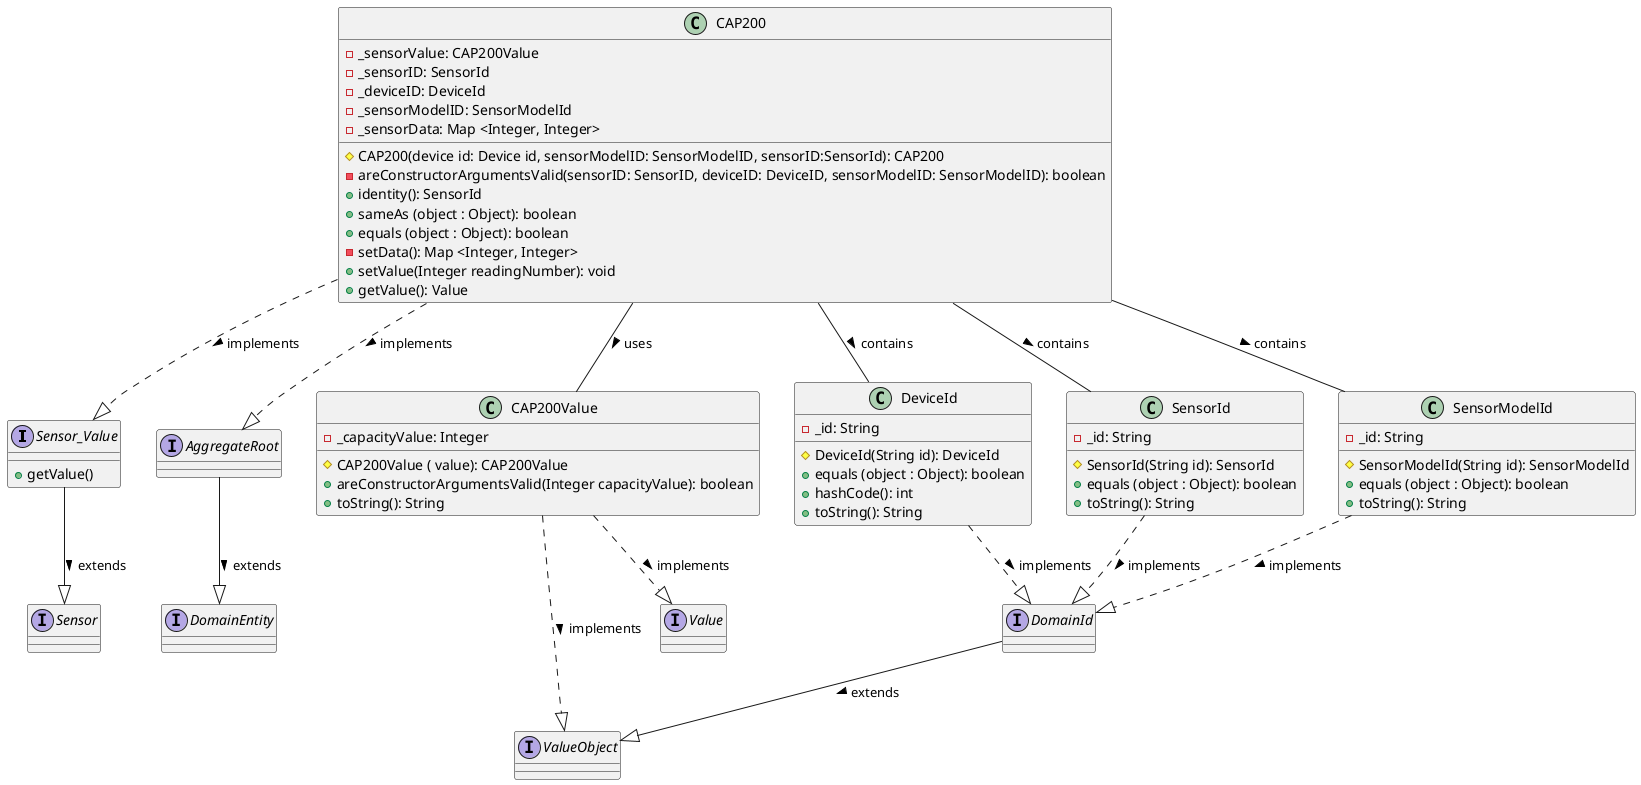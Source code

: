 @startuml
'https://plantuml.com/class-diagram

Sensor_Value --|> Sensor : extends >
DomainId --|> ValueObject : extends >
CAP200 ..|> Sensor_Value : implements >
CAP200 ..|> AggregateRoot : implements >
CAP200Value ..|> ValueObject : implements >
CAP200Value ..|> Value : implements >
DeviceId ..|> DomainId : implements >
SensorId ..|> DomainId : implements >
SensorModelId ..|> DomainId : implements >
CAP200 -- CAP200Value : uses >
CAP200 -- DeviceId : contains >
CAP200 -- SensorId : contains >
CAP200 -- SensorModelId : contains >
AggregateRoot --|> DomainEntity : extends >

interface DomainEntity{
}

interface ValueObject{
}

interface DomainId {
}

interface Sensor{
}

interface Sensor_Value{
+ getValue()
}

interface AggregateRoot{
}

interface Value{
}

class CAP200{
- _sensorValue: CAP200Value
- _sensorID: SensorId
- _deviceID: DeviceId
- _sensorModelID: SensorModelId
- _sensorData: Map <Integer, Integer>

# CAP200(device id: Device id, sensorModelID: SensorModelID, sensorID:SensorId): CAP200
- areConstructorArgumentsValid(sensorID: SensorID, deviceID: DeviceID, sensorModelID: SensorModelID): boolean
+ identity(): SensorId
+ sameAs (object : Object): boolean
+ equals (object : Object): boolean
- setData(): Map <Integer, Integer>
+ setValue(Integer readingNumber): void
+ getValue(): Value
}


class CAP200Value {

- _capacityValue: Integer
# CAP200Value ( value): CAP200Value
+ areConstructorArgumentsValid(Integer capacityValue): boolean
+ toString(): String
}

class DeviceId{
- _id: String
# DeviceId(String id): DeviceId
+ equals (object : Object): boolean
+ hashCode(): int
+ toString(): String
}

class SensorModelId{
- _id: String
# SensorModelId(String id): SensorModelId
+ equals (object : Object): boolean
+ toString(): String
}

class SensorId{
- _id: String
# SensorId(String id): SensorId
+ equals (object : Object): boolean
+ toString(): String
}


@enduml